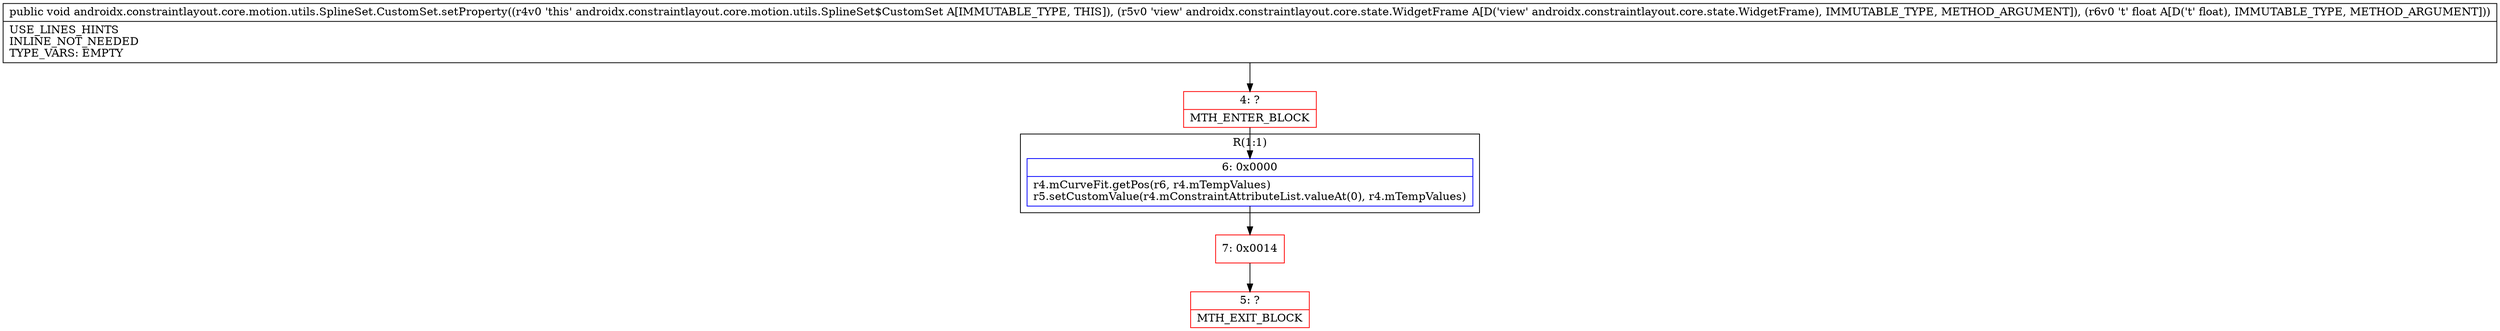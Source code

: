 digraph "CFG forandroidx.constraintlayout.core.motion.utils.SplineSet.CustomSet.setProperty(Landroidx\/constraintlayout\/core\/state\/WidgetFrame;F)V" {
subgraph cluster_Region_1154228578 {
label = "R(1:1)";
node [shape=record,color=blue];
Node_6 [shape=record,label="{6\:\ 0x0000|r4.mCurveFit.getPos(r6, r4.mTempValues)\lr5.setCustomValue(r4.mConstraintAttributeList.valueAt(0), r4.mTempValues)\l}"];
}
Node_4 [shape=record,color=red,label="{4\:\ ?|MTH_ENTER_BLOCK\l}"];
Node_7 [shape=record,color=red,label="{7\:\ 0x0014}"];
Node_5 [shape=record,color=red,label="{5\:\ ?|MTH_EXIT_BLOCK\l}"];
MethodNode[shape=record,label="{public void androidx.constraintlayout.core.motion.utils.SplineSet.CustomSet.setProperty((r4v0 'this' androidx.constraintlayout.core.motion.utils.SplineSet$CustomSet A[IMMUTABLE_TYPE, THIS]), (r5v0 'view' androidx.constraintlayout.core.state.WidgetFrame A[D('view' androidx.constraintlayout.core.state.WidgetFrame), IMMUTABLE_TYPE, METHOD_ARGUMENT]), (r6v0 't' float A[D('t' float), IMMUTABLE_TYPE, METHOD_ARGUMENT]))  | USE_LINES_HINTS\lINLINE_NOT_NEEDED\lTYPE_VARS: EMPTY\l}"];
MethodNode -> Node_4;Node_6 -> Node_7;
Node_4 -> Node_6;
Node_7 -> Node_5;
}

